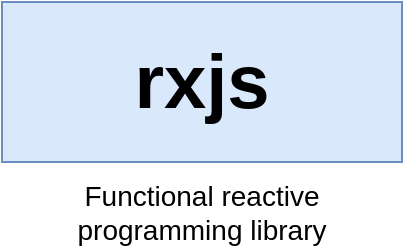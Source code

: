 <mxfile version="12.4.3" type="github" pages="13">
  <diagram id="MhcPTcOK3C3aLbVcjWQV" name="01 - rx">
    <mxGraphModel dx="747" dy="359" grid="1" gridSize="10" guides="1" tooltips="1" connect="1" arrows="1" fold="1" page="1" pageScale="1" pageWidth="1920" pageHeight="1200" math="0" shadow="0">
      <root>
        <mxCell id="0"/>
        <mxCell id="1" parent="0"/>
        <mxCell id="B_728O0IIQVurIM5gVWn-1" value="rxjs" style="rounded=0;whiteSpace=wrap;html=1;fillColor=#dae8fc;strokeColor=#6c8ebf;fontSize=38;fontStyle=1" vertex="1" parent="1">
          <mxGeometry x="510" y="290" width="200" height="80" as="geometry"/>
        </mxCell>
        <mxCell id="B_728O0IIQVurIM5gVWn-2" value="Functional reactive programming library" style="text;html=1;strokeColor=none;fillColor=none;align=center;verticalAlign=middle;whiteSpace=wrap;rounded=0;fontSize=14;" vertex="1" parent="1">
          <mxGeometry x="520" y="380" width="180" height="30" as="geometry"/>
        </mxCell>
      </root>
    </mxGraphModel>
  </diagram>
  <diagram id="VIs7xF5QN6lNnKBiRLss" name="02 - notes">
    <mxGraphModel dx="670" dy="359" grid="1" gridSize="10" guides="1" tooltips="1" connect="1" arrows="1" fold="1" page="1" pageScale="1" pageWidth="1920" pageHeight="1200" math="0" shadow="0">
      <root>
        <mxCell id="VLIs1-oUz5Zc2NLsGu33-0"/>
        <mxCell id="VLIs1-oUz5Zc2NLsGu33-1" parent="VLIs1-oUz5Zc2NLsGu33-0"/>
        <mxCell id="VLIs1-oUz5Zc2NLsGu33-2" value="Notes on Rxjs" style="text;html=1;strokeColor=none;fillColor=none;align=center;verticalAlign=middle;whiteSpace=wrap;rounded=0;fontSize=22;" vertex="1" parent="VLIs1-oUz5Zc2NLsGu33-1">
          <mxGeometry x="665" y="90" width="180" height="20" as="geometry"/>
        </mxCell>
        <mxCell id="VLIs1-oUz5Zc2NLsGu33-4" value="Separate library from Angular" style="rounded=0;whiteSpace=wrap;html=1;fontSize=14;" vertex="1" parent="VLIs1-oUz5Zc2NLsGu33-1">
          <mxGeometry x="505" y="122" width="500" height="35" as="geometry"/>
        </mxCell>
        <mxCell id="VLIs1-oUz5Zc2NLsGu33-5" value="Used extensively by Angular for managing data" style="rounded=0;whiteSpace=wrap;html=1;fontSize=14;" vertex="1" parent="VLIs1-oUz5Zc2NLsGu33-1">
          <mxGeometry x="505" y="162" width="500" height="35" as="geometry"/>
        </mxCell>
        <mxCell id="VLIs1-oUz5Zc2NLsGu33-6" value="We use this &lt;i style=&quot;font-size: 14px;&quot;&gt;instead of&amp;nbsp;&lt;/i&gt;promises or async/await for handling async stuff" style="rounded=0;whiteSpace=wrap;html=1;fontSize=14;" vertex="1" parent="VLIs1-oUz5Zc2NLsGu33-1">
          <mxGeometry x="505" y="201" width="500" height="35" as="geometry"/>
        </mxCell>
        <mxCell id="VLIs1-oUz5Zc2NLsGu33-7" value="Not strictly required!&amp;nbsp; We can use promises and async/await!" style="rounded=0;whiteSpace=wrap;html=1;fontSize=14;" vertex="1" parent="VLIs1-oUz5Zc2NLsGu33-1">
          <mxGeometry x="505" y="241" width="500" height="35" as="geometry"/>
        </mxCell>
        <mxCell id="VLIs1-oUz5Zc2NLsGu33-8" value="Hard.&amp;nbsp; Probably the hardest thing in the world of JS, period." style="rounded=0;whiteSpace=wrap;html=1;fontSize=14;" vertex="1" parent="VLIs1-oUz5Zc2NLsGu33-1">
          <mxGeometry x="505" y="320" width="500" height="35" as="geometry"/>
        </mxCell>
        <mxCell id="VLIs1-oUz5Zc2NLsGu33-9" value="If you can get a good grasp of RXJS, all of angular is at your fingertips!" style="rounded=0;whiteSpace=wrap;html=1;fontSize=14;" vertex="1" parent="VLIs1-oUz5Zc2NLsGu33-1">
          <mxGeometry x="505" y="359" width="500" height="35" as="geometry"/>
        </mxCell>
        <mxCell id="NDzQ4Fvtysc01dS01UdN-0" value="RxJs makes building some kinds of features &lt;i&gt;really really easy&lt;/i&gt;&amp;nbsp;compared to writing normal code" style="rounded=0;whiteSpace=wrap;html=1;fontSize=14;fontStyle=0;fillColor=#fff2cc;strokeColor=#d6b656;" vertex="1" parent="VLIs1-oUz5Zc2NLsGu33-1">
          <mxGeometry x="505" y="280" width="500" height="35" as="geometry"/>
        </mxCell>
      </root>
    </mxGraphModel>
  </diagram>
  <diagram id="SM1V0fOd3Kj7k1MCDoup" name="06 - add">
    <mxGraphModel dx="670" dy="359" grid="1" gridSize="10" guides="1" tooltips="1" connect="1" arrows="1" fold="1" page="1" pageScale="1" pageWidth="1920" pageHeight="1200" math="0" shadow="0">
      <root>
        <mxCell id="rDrWEWUbxZ_-EN-GcFcM-0"/>
        <mxCell id="rDrWEWUbxZ_-EN-GcFcM-1" parent="rDrWEWUbxZ_-EN-GcFcM-0"/>
        <mxCell id="3PK5GTXOdE-BAdMY0rvu-0" value="Build an App..." style="text;html=1;strokeColor=none;fillColor=none;align=center;verticalAlign=middle;whiteSpace=wrap;rounded=0;fontSize=22;" vertex="1" parent="rDrWEWUbxZ_-EN-GcFcM-1">
          <mxGeometry x="665" y="86" width="180" height="20" as="geometry"/>
        </mxCell>
        <mxCell id="3PK5GTXOdE-BAdMY0rvu-1" value="Show a text input to a user" style="rounded=0;whiteSpace=wrap;html=1;fontSize=14;" vertex="1" parent="rDrWEWUbxZ_-EN-GcFcM-1">
          <mxGeometry x="505" y="113" width="500" height="35" as="geometry"/>
        </mxCell>
        <mxCell id="3PK5GTXOdE-BAdMY0rvu-2" value="The user will type as many numbers as they want into the input" style="rounded=0;whiteSpace=wrap;html=1;fontSize=14;" vertex="1" parent="rDrWEWUbxZ_-EN-GcFcM-1">
          <mxGeometry x="505" y="154" width="500" height="35" as="geometry"/>
        </mxCell>
        <mxCell id="3PK5GTXOdE-BAdMY0rvu-3" value="After five seconds, sum up the numbers entered and show it on the screen" style="rounded=0;whiteSpace=wrap;html=1;fontSize=14;" vertex="1" parent="rDrWEWUbxZ_-EN-GcFcM-1">
          <mxGeometry x="505" y="236" width="500" height="35" as="geometry"/>
        </mxCell>
        <mxCell id="3PK5GTXOdE-BAdMY0rvu-7" value="Every one second, read the &lt;i&gt;next&lt;/i&gt;&amp;nbsp;number a user enters" style="rounded=0;whiteSpace=wrap;html=1;fontSize=14;" vertex="1" parent="rDrWEWUbxZ_-EN-GcFcM-1">
          <mxGeometry x="505" y="195" width="500" height="35" as="geometry"/>
        </mxCell>
      </root>
    </mxGraphModel>
  </diagram>
  <diagram id="y7mePVOnztfMZG3wWJYU" name="07 - app">
    <mxGraphModel dx="747" dy="359" grid="1" gridSize="10" guides="1" tooltips="1" connect="1" arrows="1" fold="1" page="1" pageScale="1" pageWidth="1920" pageHeight="1200" math="0" shadow="0">
      <root>
        <mxCell id="zo5uAt1eAxOwugaU9lt5-0"/>
        <mxCell id="zo5uAt1eAxOwugaU9lt5-1" parent="zo5uAt1eAxOwugaU9lt5-0"/>
        <mxCell id="zo5uAt1eAxOwugaU9lt5-2" value="" style="endArrow=none;html=1;fontSize=18;" edge="1" parent="zo5uAt1eAxOwugaU9lt5-1">
          <mxGeometry width="50" height="50" relative="1" as="geometry">
            <mxPoint x="510" y="310" as="sourcePoint"/>
            <mxPoint x="510" y="210" as="targetPoint"/>
          </mxGeometry>
        </mxCell>
        <mxCell id="zo5uAt1eAxOwugaU9lt5-3" value="" style="endArrow=classic;html=1;fontSize=18;" edge="1" parent="zo5uAt1eAxOwugaU9lt5-1">
          <mxGeometry width="50" height="50" relative="1" as="geometry">
            <mxPoint x="510" y="260" as="sourcePoint"/>
            <mxPoint x="990" y="260" as="targetPoint"/>
          </mxGeometry>
        </mxCell>
        <mxCell id="6JZRRRJC4V1gvIALvW2V-0" value="Timer Starts" style="text;html=1;strokeColor=none;fillColor=none;align=center;verticalAlign=middle;whiteSpace=wrap;rounded=0;fontSize=18;" vertex="1" parent="zo5uAt1eAxOwugaU9lt5-1">
          <mxGeometry x="490" y="170" width="40" height="20" as="geometry"/>
        </mxCell>
        <mxCell id="6JZRRRJC4V1gvIALvW2V-1" value="" style="endArrow=none;dashed=1;html=1;fontSize=18;" edge="1" parent="zo5uAt1eAxOwugaU9lt5-1">
          <mxGeometry width="50" height="50" relative="1" as="geometry">
            <mxPoint x="940" y="300" as="sourcePoint"/>
            <mxPoint x="940" y="210" as="targetPoint"/>
          </mxGeometry>
        </mxCell>
        <mxCell id="6JZRRRJC4V1gvIALvW2V-2" value="Timer Ends" style="text;html=1;strokeColor=none;fillColor=none;align=center;verticalAlign=middle;whiteSpace=wrap;rounded=0;fontSize=18;" vertex="1" parent="zo5uAt1eAxOwugaU9lt5-1">
          <mxGeometry x="920" y="180" width="40" height="20" as="geometry"/>
        </mxCell>
        <mxCell id="6JZRRRJC4V1gvIALvW2V-4" value="" style="endArrow=none;dashed=1;html=1;fontSize=18;" edge="1" parent="zo5uAt1eAxOwugaU9lt5-1">
          <mxGeometry width="50" height="50" relative="1" as="geometry">
            <mxPoint x="590" y="300" as="sourcePoint"/>
            <mxPoint x="590" y="210" as="targetPoint"/>
          </mxGeometry>
        </mxCell>
        <mxCell id="6JZRRRJC4V1gvIALvW2V-5" value="" style="endArrow=none;dashed=1;html=1;fontSize=18;" edge="1" parent="zo5uAt1eAxOwugaU9lt5-1">
          <mxGeometry width="50" height="50" relative="1" as="geometry">
            <mxPoint x="680" y="300" as="sourcePoint"/>
            <mxPoint x="680" y="210" as="targetPoint"/>
          </mxGeometry>
        </mxCell>
        <mxCell id="6JZRRRJC4V1gvIALvW2V-6" value="" style="endArrow=none;dashed=1;html=1;fontSize=18;" edge="1" parent="zo5uAt1eAxOwugaU9lt5-1">
          <mxGeometry width="50" height="50" relative="1" as="geometry">
            <mxPoint x="760" y="300" as="sourcePoint"/>
            <mxPoint x="760" y="210" as="targetPoint"/>
          </mxGeometry>
        </mxCell>
        <mxCell id="6JZRRRJC4V1gvIALvW2V-7" value="" style="endArrow=none;dashed=1;html=1;fontSize=18;" edge="1" parent="zo5uAt1eAxOwugaU9lt5-1">
          <mxGeometry width="50" height="50" relative="1" as="geometry">
            <mxPoint x="850" y="300" as="sourcePoint"/>
            <mxPoint x="850" y="210" as="targetPoint"/>
          </mxGeometry>
        </mxCell>
        <mxCell id="6JZRRRJC4V1gvIALvW2V-8" value="0s" style="text;html=1;strokeColor=none;fillColor=none;align=center;verticalAlign=middle;whiteSpace=wrap;rounded=0;fontSize=18;fontStyle=1" vertex="1" parent="zo5uAt1eAxOwugaU9lt5-1">
          <mxGeometry x="490" y="310" width="40" height="20" as="geometry"/>
        </mxCell>
        <mxCell id="6JZRRRJC4V1gvIALvW2V-9" value="1s" style="text;html=1;strokeColor=none;fillColor=none;align=center;verticalAlign=middle;whiteSpace=wrap;rounded=0;fontSize=18;fontStyle=1" vertex="1" parent="zo5uAt1eAxOwugaU9lt5-1">
          <mxGeometry x="570" y="310" width="40" height="20" as="geometry"/>
        </mxCell>
        <mxCell id="6JZRRRJC4V1gvIALvW2V-10" value="2s" style="text;html=1;strokeColor=none;fillColor=none;align=center;verticalAlign=middle;whiteSpace=wrap;rounded=0;fontSize=18;fontStyle=1" vertex="1" parent="zo5uAt1eAxOwugaU9lt5-1">
          <mxGeometry x="660" y="310" width="40" height="20" as="geometry"/>
        </mxCell>
        <mxCell id="6JZRRRJC4V1gvIALvW2V-11" value="3s" style="text;html=1;strokeColor=none;fillColor=none;align=center;verticalAlign=middle;whiteSpace=wrap;rounded=0;fontSize=18;fontStyle=1" vertex="1" parent="zo5uAt1eAxOwugaU9lt5-1">
          <mxGeometry x="740" y="310" width="40" height="20" as="geometry"/>
        </mxCell>
        <mxCell id="6JZRRRJC4V1gvIALvW2V-12" value="4s" style="text;html=1;strokeColor=none;fillColor=none;align=center;verticalAlign=middle;whiteSpace=wrap;rounded=0;fontSize=18;fontStyle=1" vertex="1" parent="zo5uAt1eAxOwugaU9lt5-1">
          <mxGeometry x="830" y="310" width="40" height="20" as="geometry"/>
        </mxCell>
        <mxCell id="6JZRRRJC4V1gvIALvW2V-15" value="5s" style="text;html=1;strokeColor=none;fillColor=none;align=center;verticalAlign=middle;whiteSpace=wrap;rounded=0;fontSize=18;fontStyle=1" vertex="1" parent="zo5uAt1eAxOwugaU9lt5-1">
          <mxGeometry x="920" y="310" width="40" height="20" as="geometry"/>
        </mxCell>
        <mxCell id="6JZRRRJC4V1gvIALvW2V-16" value="3" style="rounded=0;whiteSpace=wrap;html=1;fontSize=18;align=center;" vertex="1" parent="zo5uAt1eAxOwugaU9lt5-1">
          <mxGeometry x="570" y="140" width="30" height="30" as="geometry"/>
        </mxCell>
        <mxCell id="kWxpbUAaMbujg9s-7cLl-0" value="4" style="rounded=0;whiteSpace=wrap;html=1;fontSize=18;align=center;" vertex="1" parent="zo5uAt1eAxOwugaU9lt5-1">
          <mxGeometry x="510" y="250" width="30" height="30" as="geometry"/>
        </mxCell>
        <mxCell id="kWxpbUAaMbujg9s-7cLl-1" value="2" style="rounded=0;whiteSpace=wrap;html=1;fontSize=18;align=center;" vertex="1" parent="zo5uAt1eAxOwugaU9lt5-1">
          <mxGeometry x="600" y="240" width="30" height="30" as="geometry"/>
        </mxCell>
        <mxCell id="kWxpbUAaMbujg9s-7cLl-2" value="1" style="rounded=0;whiteSpace=wrap;html=1;fontSize=18;align=center;" vertex="1" parent="zo5uAt1eAxOwugaU9lt5-1">
          <mxGeometry x="640" y="150" width="30" height="30" as="geometry"/>
        </mxCell>
        <mxCell id="kWxpbUAaMbujg9s-7cLl-3" value="3" style="rounded=0;whiteSpace=wrap;html=1;fontSize=18;align=center;" vertex="1" parent="zo5uAt1eAxOwugaU9lt5-1">
          <mxGeometry x="690" y="240" width="40" height="30" as="geometry"/>
        </mxCell>
        <mxCell id="kWxpbUAaMbujg9s-7cLl-8" value="8" style="rounded=0;whiteSpace=wrap;html=1;fontSize=18;align=center;" vertex="1" parent="zo5uAt1eAxOwugaU9lt5-1">
          <mxGeometry x="680" y="150" width="30" height="30" as="geometry"/>
        </mxCell>
        <mxCell id="kWxpbUAaMbujg9s-7cLl-10" value="5" style="rounded=0;whiteSpace=wrap;html=1;fontSize=18;align=center;" vertex="1" parent="zo5uAt1eAxOwugaU9lt5-1">
          <mxGeometry x="770" y="240" width="40" height="30" as="geometry"/>
        </mxCell>
        <mxCell id="kWxpbUAaMbujg9s-7cLl-11" value="6" style="rounded=0;whiteSpace=wrap;html=1;fontSize=18;align=center;" vertex="1" parent="zo5uAt1eAxOwugaU9lt5-1">
          <mxGeometry x="860" y="240" width="40" height="30" as="geometry"/>
        </mxCell>
        <mxCell id="kWxpbUAaMbujg9s-7cLl-12" value="4" style="rounded=0;whiteSpace=wrap;html=1;fontSize=18;align=center;" vertex="1" parent="zo5uAt1eAxOwugaU9lt5-1">
          <mxGeometry x="670" y="390" width="30" height="30" as="geometry"/>
        </mxCell>
        <mxCell id="kWxpbUAaMbujg9s-7cLl-13" value="2" style="rounded=0;whiteSpace=wrap;html=1;fontSize=18;align=center;" vertex="1" parent="zo5uAt1eAxOwugaU9lt5-1">
          <mxGeometry x="700" y="390" width="30" height="30" as="geometry"/>
        </mxCell>
        <mxCell id="kWxpbUAaMbujg9s-7cLl-14" value="3" style="rounded=0;whiteSpace=wrap;html=1;fontSize=18;align=center;" vertex="1" parent="zo5uAt1eAxOwugaU9lt5-1">
          <mxGeometry x="730" y="390" width="40" height="30" as="geometry"/>
        </mxCell>
        <mxCell id="kWxpbUAaMbujg9s-7cLl-15" value="5" style="rounded=0;whiteSpace=wrap;html=1;fontSize=18;align=center;" vertex="1" parent="zo5uAt1eAxOwugaU9lt5-1">
          <mxGeometry x="770" y="390" width="40" height="30" as="geometry"/>
        </mxCell>
        <mxCell id="kWxpbUAaMbujg9s-7cLl-16" value="6" style="rounded=0;whiteSpace=wrap;html=1;fontSize=18;align=center;" vertex="1" parent="zo5uAt1eAxOwugaU9lt5-1">
          <mxGeometry x="810" y="390" width="40" height="30" as="geometry"/>
        </mxCell>
      </root>
    </mxGraphModel>
  </diagram>
  <diagram id="pdqwb5GhpnhukuVcuPZy" name="05 - site">
    <mxGraphModel dx="747" dy="359" grid="1" gridSize="10" guides="1" tooltips="1" connect="1" arrows="1" fold="1" page="1" pageScale="1" pageWidth="1920" pageHeight="1200" math="0" shadow="0">
      <root>
        <mxCell id="u5GpBWqKinK1J_kGYK0N-0"/>
        <mxCell id="u5GpBWqKinK1J_kGYK0N-1" parent="u5GpBWqKinK1J_kGYK0N-0"/>
        <mxCell id="u5GpBWqKinK1J_kGYK0N-2" value="out.stegrider.now.sh" style="rounded=0;whiteSpace=wrap;html=1;fontSize=24;align=center;fontStyle=1;fillColor=#dae8fc;strokeColor=#6c8ebf;" vertex="1" parent="u5GpBWqKinK1J_kGYK0N-1">
          <mxGeometry x="450" y="270" width="370" height="60" as="geometry"/>
        </mxCell>
        <mxCell id="u5GpBWqKinK1J_kGYK0N-3" value="Tool to play around with and visualize RxJS" style="text;html=1;strokeColor=none;fillColor=none;align=center;verticalAlign=middle;whiteSpace=wrap;rounded=0;fontSize=16;fontStyle=2" vertex="1" parent="u5GpBWqKinK1J_kGYK0N-1">
          <mxGeometry x="522.5" y="340" width="225" height="20" as="geometry"/>
        </mxCell>
        <mxCell id="u5GpBWqKinK1J_kGYK0N-4" value="&lt;i&gt;Note: &lt;/i&gt;Original credit to @moroshko, github.com/moroshko/rxviz" style="rounded=0;whiteSpace=wrap;html=1;fontSize=18;align=center;fontStyle=0;fillColor=#f5f5f5;strokeColor=#666666;fontColor=#333333;" vertex="1" parent="u5GpBWqKinK1J_kGYK0N-1">
          <mxGeometry x="450" y="450" width="370" height="60" as="geometry"/>
        </mxCell>
      </root>
    </mxGraphModel>
  </diagram>
  <diagram id="R2b0P-cEHr9TTasnW4sY" name="03 - factory">
    <mxGraphModel dx="747" dy="359" grid="1" gridSize="10" guides="1" tooltips="1" connect="1" arrows="1" fold="1" page="1" pageScale="1" pageWidth="1920" pageHeight="1200" math="0" shadow="0">
      <root>
        <mxCell id="hGrxLfLr5Q6QgKCCnWbb-0"/>
        <mxCell id="hGrxLfLr5Q6QgKCCnWbb-1" parent="hGrxLfLr5Q6QgKCCnWbb-0"/>
        <mxCell id="hGrxLfLr5Q6QgKCCnWbb-10" style="edgeStyle=orthogonalEdgeStyle;rounded=0;orthogonalLoop=1;jettySize=auto;html=1;exitX=0.5;exitY=1;exitDx=0;exitDy=0;entryX=0.5;entryY=0;entryDx=0;entryDy=0;fontSize=14;" edge="1" parent="hGrxLfLr5Q6QgKCCnWbb-1" source="hGrxLfLr5Q6QgKCCnWbb-2" target="hGrxLfLr5Q6QgKCCnWbb-9">
          <mxGeometry relative="1" as="geometry"/>
        </mxCell>
        <mxCell id="hGrxLfLr5Q6QgKCCnWbb-2" value="" style="rounded=0;whiteSpace=wrap;html=1;fontSize=14;fillColor=#dae8fc;strokeColor=#6c8ebf;" vertex="1" parent="hGrxLfLr5Q6QgKCCnWbb-1">
          <mxGeometry x="550" y="250" width="170" height="160" as="geometry"/>
        </mxCell>
        <mxCell id="hGrxLfLr5Q6QgKCCnWbb-4" value="" style="shape=curlyBracket;whiteSpace=wrap;html=1;rounded=1;fontSize=14;rotation=-180;" vertex="1" parent="hGrxLfLr5Q6QgKCCnWbb-1">
          <mxGeometry x="730" y="250" width="20" height="160" as="geometry"/>
        </mxCell>
        <mxCell id="hGrxLfLr5Q6QgKCCnWbb-5" value="Factory" style="text;html=1;strokeColor=none;fillColor=none;align=left;verticalAlign=middle;whiteSpace=wrap;rounded=0;fontSize=14;" vertex="1" parent="hGrxLfLr5Q6QgKCCnWbb-1">
          <mxGeometry x="750" y="320" width="110" height="20" as="geometry"/>
        </mxCell>
        <mxCell id="hGrxLfLr5Q6QgKCCnWbb-7" style="edgeStyle=orthogonalEdgeStyle;rounded=0;orthogonalLoop=1;jettySize=auto;html=1;exitX=0.5;exitY=1;exitDx=0;exitDy=0;entryX=0.5;entryY=0;entryDx=0;entryDy=0;fontSize=14;" edge="1" parent="hGrxLfLr5Q6QgKCCnWbb-1" source="hGrxLfLr5Q6QgKCCnWbb-6" target="hGrxLfLr5Q6QgKCCnWbb-2">
          <mxGeometry relative="1" as="geometry"/>
        </mxCell>
        <mxCell id="hGrxLfLr5Q6QgKCCnWbb-6" value="Raw materials" style="rounded=0;whiteSpace=wrap;html=1;fontSize=14;align=center;fillColor=#fff2cc;strokeColor=#d6b656;" vertex="1" parent="hGrxLfLr5Q6QgKCCnWbb-1">
          <mxGeometry x="600" y="170" width="70" height="40" as="geometry"/>
        </mxCell>
        <mxCell id="hGrxLfLr5Q6QgKCCnWbb-8" value="Processing Step #1" style="rounded=0;whiteSpace=wrap;html=1;fontSize=14;align=center;" vertex="1" parent="hGrxLfLr5Q6QgKCCnWbb-1">
          <mxGeometry x="575" y="260" width="120" height="40" as="geometry"/>
        </mxCell>
        <mxCell id="hGrxLfLr5Q6QgKCCnWbb-9" value="output" style="rounded=0;whiteSpace=wrap;html=1;fontSize=14;align=center;fillColor=#ffe6cc;strokeColor=#d79b00;" vertex="1" parent="hGrxLfLr5Q6QgKCCnWbb-1">
          <mxGeometry x="600" y="450" width="70" height="40" as="geometry"/>
        </mxCell>
        <mxCell id="hGrxLfLr5Q6QgKCCnWbb-13" value="Processing Step #2" style="rounded=0;whiteSpace=wrap;html=1;fontSize=14;align=center;" vertex="1" parent="hGrxLfLr5Q6QgKCCnWbb-1">
          <mxGeometry x="575" y="310" width="120" height="40" as="geometry"/>
        </mxCell>
        <mxCell id="hGrxLfLr5Q6QgKCCnWbb-14" value="Processing Step #3" style="rounded=0;whiteSpace=wrap;html=1;fontSize=14;align=center;" vertex="1" parent="hGrxLfLr5Q6QgKCCnWbb-1">
          <mxGeometry x="575" y="360" width="120" height="40" as="geometry"/>
        </mxCell>
        <mxCell id="SwqBlPep-oOycPaz7yku-0" value="Raw-Material Delivery Truck" style="rounded=0;whiteSpace=wrap;html=1;fontSize=14;align=center;fillColor=#f5f5f5;strokeColor=#666666;fontColor=#333333;" vertex="1" parent="hGrxLfLr5Q6QgKCCnWbb-1">
          <mxGeometry x="670" y="160" width="120" height="60" as="geometry"/>
        </mxCell>
        <mxCell id="1FG76wD-k4noYu5SUPaO-0" value="Output Pickup Truck" style="rounded=0;whiteSpace=wrap;html=1;fontSize=14;align=center;fillColor=#f5f5f5;strokeColor=#666666;fontColor=#333333;" vertex="1" parent="hGrxLfLr5Q6QgKCCnWbb-1">
          <mxGeometry x="670" y="440" width="120" height="60" as="geometry"/>
        </mxCell>
      </root>
    </mxGraphModel>
  </diagram>
  <diagram name="05 - parts" id="D3FA9i8DOfsUzULNedIr">
    <mxGraphModel dx="747" dy="359" grid="1" gridSize="10" guides="1" tooltips="1" connect="1" arrows="1" fold="1" page="1" pageScale="1" pageWidth="1920" pageHeight="1200" math="0" shadow="0">
      <root>
        <mxCell id="Mn9SwS64XK0GFyl8jYA3-0"/>
        <mxCell id="Mn9SwS64XK0GFyl8jYA3-1" parent="Mn9SwS64XK0GFyl8jYA3-0"/>
        <mxCell id="Mn9SwS64XK0GFyl8jYA3-2" style="edgeStyle=orthogonalEdgeStyle;rounded=0;orthogonalLoop=1;jettySize=auto;html=1;exitX=0.5;exitY=1;exitDx=0;exitDy=0;entryX=0.5;entryY=0;entryDx=0;entryDy=0;fontSize=14;" edge="1" parent="Mn9SwS64XK0GFyl8jYA3-1" source="Mn9SwS64XK0GFyl8jYA3-3" target="Mn9SwS64XK0GFyl8jYA3-10">
          <mxGeometry relative="1" as="geometry"/>
        </mxCell>
        <mxCell id="Mn9SwS64XK0GFyl8jYA3-3" value="" style="rounded=0;whiteSpace=wrap;html=1;fontSize=14;fillColor=#dae8fc;strokeColor=#6c8ebf;" vertex="1" parent="Mn9SwS64XK0GFyl8jYA3-1">
          <mxGeometry x="550" y="250" width="170" height="160" as="geometry"/>
        </mxCell>
        <mxCell id="Mn9SwS64XK0GFyl8jYA3-4" value="" style="shape=curlyBracket;whiteSpace=wrap;html=1;rounded=1;fontSize=14;rotation=-180;" vertex="1" parent="Mn9SwS64XK0GFyl8jYA3-1">
          <mxGeometry x="730" y="250" width="20" height="160" as="geometry"/>
        </mxCell>
        <mxCell id="Mn9SwS64XK0GFyl8jYA3-5" value="Pipe" style="text;html=1;strokeColor=none;fillColor=none;align=left;verticalAlign=middle;whiteSpace=wrap;rounded=0;fontSize=14;fontStyle=1" vertex="1" parent="Mn9SwS64XK0GFyl8jYA3-1">
          <mxGeometry x="750" y="320" width="110" height="20" as="geometry"/>
        </mxCell>
        <mxCell id="Mn9SwS64XK0GFyl8jYA3-6" style="edgeStyle=orthogonalEdgeStyle;rounded=0;orthogonalLoop=1;jettySize=auto;html=1;exitX=0.5;exitY=1;exitDx=0;exitDy=0;entryX=0.5;entryY=0;entryDx=0;entryDy=0;fontSize=14;" edge="1" parent="Mn9SwS64XK0GFyl8jYA3-1" source="Mn9SwS64XK0GFyl8jYA3-7" target="Mn9SwS64XK0GFyl8jYA3-3">
          <mxGeometry relative="1" as="geometry"/>
        </mxCell>
        <mxCell id="Mn9SwS64XK0GFyl8jYA3-7" value="Raw materials" style="rounded=0;whiteSpace=wrap;html=1;fontSize=14;align=center;fillColor=#fff2cc;strokeColor=#d6b656;" vertex="1" parent="Mn9SwS64XK0GFyl8jYA3-1">
          <mxGeometry x="600" y="170" width="70" height="40" as="geometry"/>
        </mxCell>
        <mxCell id="Mn9SwS64XK0GFyl8jYA3-8" style="edgeStyle=orthogonalEdgeStyle;rounded=0;orthogonalLoop=1;jettySize=auto;html=1;exitX=0.5;exitY=1;exitDx=0;exitDy=0;entryX=0.5;entryY=0;entryDx=0;entryDy=0;fontSize=14;" edge="1" parent="Mn9SwS64XK0GFyl8jYA3-1" source="Mn9SwS64XK0GFyl8jYA3-9" target="Mn9SwS64XK0GFyl8jYA3-12">
          <mxGeometry relative="1" as="geometry"/>
        </mxCell>
        <mxCell id="Mn9SwS64XK0GFyl8jYA3-9" value="Processing Step #1" style="rounded=0;whiteSpace=wrap;html=1;fontSize=14;align=center;" vertex="1" parent="Mn9SwS64XK0GFyl8jYA3-1">
          <mxGeometry x="575" y="260" width="120" height="40" as="geometry"/>
        </mxCell>
        <mxCell id="Mn9SwS64XK0GFyl8jYA3-10" value="output" style="rounded=0;whiteSpace=wrap;html=1;fontSize=14;align=center;fillColor=#ffe6cc;strokeColor=#d79b00;" vertex="1" parent="Mn9SwS64XK0GFyl8jYA3-1">
          <mxGeometry x="600" y="450" width="70" height="40" as="geometry"/>
        </mxCell>
        <mxCell id="Mn9SwS64XK0GFyl8jYA3-11" style="edgeStyle=orthogonalEdgeStyle;rounded=0;orthogonalLoop=1;jettySize=auto;html=1;exitX=0.5;exitY=1;exitDx=0;exitDy=0;entryX=0.5;entryY=0;entryDx=0;entryDy=0;fontSize=14;" edge="1" parent="Mn9SwS64XK0GFyl8jYA3-1" source="Mn9SwS64XK0GFyl8jYA3-12" target="Mn9SwS64XK0GFyl8jYA3-13">
          <mxGeometry relative="1" as="geometry"/>
        </mxCell>
        <mxCell id="Mn9SwS64XK0GFyl8jYA3-12" value="Processing Step #2" style="rounded=0;whiteSpace=wrap;html=1;fontSize=14;align=center;" vertex="1" parent="Mn9SwS64XK0GFyl8jYA3-1">
          <mxGeometry x="575" y="310" width="120" height="40" as="geometry"/>
        </mxCell>
        <mxCell id="Mn9SwS64XK0GFyl8jYA3-13" value="Processing Step #3" style="rounded=0;whiteSpace=wrap;html=1;fontSize=14;align=center;" vertex="1" parent="Mn9SwS64XK0GFyl8jYA3-1">
          <mxGeometry x="575" y="360" width="120" height="40" as="geometry"/>
        </mxCell>
        <mxCell id="Mn9SwS64XK0GFyl8jYA3-14" value="Raw-Material Delivery Truck" style="rounded=0;whiteSpace=wrap;html=1;fontSize=14;align=center;fillColor=#f5f5f5;strokeColor=#666666;fontColor=#333333;" vertex="1" parent="Mn9SwS64XK0GFyl8jYA3-1">
          <mxGeometry x="670" y="160" width="120" height="60" as="geometry"/>
        </mxCell>
        <mxCell id="Mn9SwS64XK0GFyl8jYA3-15" value="" style="shape=curlyBracket;whiteSpace=wrap;html=1;rounded=1;fontSize=14;rotation=-180;" vertex="1" parent="Mn9SwS64XK0GFyl8jYA3-1">
          <mxGeometry x="795" y="160" width="20" height="60" as="geometry"/>
        </mxCell>
        <mxCell id="Mn9SwS64XK0GFyl8jYA3-16" value="Observable - the input element emitting &#39;input&#39; events" style="text;html=1;strokeColor=none;fillColor=none;align=left;verticalAlign=middle;whiteSpace=wrap;rounded=0;fontSize=14;fontStyle=1" vertex="1" parent="Mn9SwS64XK0GFyl8jYA3-1">
          <mxGeometry x="815" y="180" width="185" height="20" as="geometry"/>
        </mxCell>
        <mxCell id="Mn9SwS64XK0GFyl8jYA3-17" value="" style="shape=curlyBracket;whiteSpace=wrap;html=1;rounded=1;fontSize=14;rotation=0;" vertex="1" parent="Mn9SwS64XK0GFyl8jYA3-1">
          <mxGeometry x="575" y="170" width="20" height="40" as="geometry"/>
        </mxCell>
        <mxCell id="Mn9SwS64XK0GFyl8jYA3-18" value="&lt;b&gt;Event - the event object&lt;/b&gt;" style="text;html=1;strokeColor=none;fillColor=none;align=right;verticalAlign=middle;whiteSpace=wrap;rounded=0;fontSize=14;" vertex="1" parent="Mn9SwS64XK0GFyl8jYA3-1">
          <mxGeometry x="465" y="180" width="110" height="20" as="geometry"/>
        </mxCell>
        <mxCell id="Mn9SwS64XK0GFyl8jYA3-19" value="" style="shape=curlyBracket;whiteSpace=wrap;html=1;rounded=1;fontSize=14;rotation=0;" vertex="1" parent="Mn9SwS64XK0GFyl8jYA3-1">
          <mxGeometry x="540" y="260" width="30" height="40" as="geometry"/>
        </mxCell>
        <mxCell id="Mn9SwS64XK0GFyl8jYA3-20" value="&lt;b&gt;Operator - we need to find some to accomodate our app&lt;/b&gt;" style="text;html=1;strokeColor=none;fillColor=none;align=right;verticalAlign=middle;whiteSpace=wrap;rounded=0;fontSize=14;" vertex="1" parent="Mn9SwS64XK0GFyl8jYA3-1">
          <mxGeometry x="360" y="270" width="180" height="20" as="geometry"/>
        </mxCell>
        <mxCell id="Mn9SwS64XK0GFyl8jYA3-21" value="Output Pickup Truck" style="rounded=0;whiteSpace=wrap;html=1;fontSize=14;align=center;fillColor=#f5f5f5;strokeColor=#666666;fontColor=#333333;" vertex="1" parent="Mn9SwS64XK0GFyl8jYA3-1">
          <mxGeometry x="670" y="440" width="120" height="60" as="geometry"/>
        </mxCell>
        <mxCell id="Mn9SwS64XK0GFyl8jYA3-22" value="" style="shape=curlyBracket;whiteSpace=wrap;html=1;rounded=1;fontSize=14;rotation=-180;" vertex="1" parent="Mn9SwS64XK0GFyl8jYA3-1">
          <mxGeometry x="795" y="440" width="20" height="60" as="geometry"/>
        </mxCell>
        <mxCell id="Mn9SwS64XK0GFyl8jYA3-23" value="Observer" style="text;html=1;strokeColor=none;fillColor=none;align=left;verticalAlign=middle;whiteSpace=wrap;rounded=0;fontSize=14;fontStyle=1" vertex="1" parent="Mn9SwS64XK0GFyl8jYA3-1">
          <mxGeometry x="815" y="460" width="110" height="20" as="geometry"/>
        </mxCell>
        <mxCell id="Mn9SwS64XK0GFyl8jYA3-24" value="" style="shape=curlyBracket;whiteSpace=wrap;html=1;rounded=1;fontSize=14;rotation=0;" vertex="1" parent="Mn9SwS64XK0GFyl8jYA3-1">
          <mxGeometry x="565" y="450" width="30" height="40" as="geometry"/>
        </mxCell>
        <mxCell id="Mn9SwS64XK0GFyl8jYA3-25" value="&lt;b&gt;Output Value&lt;/b&gt;" style="text;html=1;strokeColor=none;fillColor=none;align=right;verticalAlign=middle;whiteSpace=wrap;rounded=0;fontSize=14;" vertex="1" parent="Mn9SwS64XK0GFyl8jYA3-1">
          <mxGeometry x="455" y="460" width="110" height="20" as="geometry"/>
        </mxCell>
      </root>
    </mxGraphModel>
  </diagram>
  <diagram name="04 - terminology" id="4mZ6OKR4qwcd8C8CqgLs">
    <mxGraphModel dx="747" dy="359" grid="1" gridSize="10" guides="1" tooltips="1" connect="1" arrows="1" fold="1" page="1" pageScale="1" pageWidth="1920" pageHeight="1200" math="0" shadow="0">
      <root>
        <mxCell id="rPSWsxHMC6BjD7F-ph-m-0"/>
        <mxCell id="rPSWsxHMC6BjD7F-ph-m-1" parent="rPSWsxHMC6BjD7F-ph-m-0"/>
        <mxCell id="rPSWsxHMC6BjD7F-ph-m-2" style="edgeStyle=orthogonalEdgeStyle;rounded=0;orthogonalLoop=1;jettySize=auto;html=1;exitX=0.5;exitY=1;exitDx=0;exitDy=0;entryX=0.5;entryY=0;entryDx=0;entryDy=0;fontSize=14;" edge="1" parent="rPSWsxHMC6BjD7F-ph-m-1" source="rPSWsxHMC6BjD7F-ph-m-3" target="rPSWsxHMC6BjD7F-ph-m-9">
          <mxGeometry relative="1" as="geometry"/>
        </mxCell>
        <mxCell id="rPSWsxHMC6BjD7F-ph-m-3" value="" style="rounded=0;whiteSpace=wrap;html=1;fontSize=14;fillColor=#dae8fc;strokeColor=#6c8ebf;" vertex="1" parent="rPSWsxHMC6BjD7F-ph-m-1">
          <mxGeometry x="550" y="250" width="170" height="160" as="geometry"/>
        </mxCell>
        <mxCell id="rPSWsxHMC6BjD7F-ph-m-4" value="" style="shape=curlyBracket;whiteSpace=wrap;html=1;rounded=1;fontSize=14;rotation=-180;" vertex="1" parent="rPSWsxHMC6BjD7F-ph-m-1">
          <mxGeometry x="730" y="250" width="20" height="160" as="geometry"/>
        </mxCell>
        <mxCell id="rPSWsxHMC6BjD7F-ph-m-5" value="Pipe" style="text;html=1;strokeColor=none;fillColor=none;align=left;verticalAlign=middle;whiteSpace=wrap;rounded=0;fontSize=14;fontStyle=1" vertex="1" parent="rPSWsxHMC6BjD7F-ph-m-1">
          <mxGeometry x="750" y="320" width="110" height="20" as="geometry"/>
        </mxCell>
        <mxCell id="rPSWsxHMC6BjD7F-ph-m-6" style="edgeStyle=orthogonalEdgeStyle;rounded=0;orthogonalLoop=1;jettySize=auto;html=1;exitX=0.5;exitY=1;exitDx=0;exitDy=0;entryX=0.5;entryY=0;entryDx=0;entryDy=0;fontSize=14;" edge="1" parent="rPSWsxHMC6BjD7F-ph-m-1" source="rPSWsxHMC6BjD7F-ph-m-7" target="rPSWsxHMC6BjD7F-ph-m-3">
          <mxGeometry relative="1" as="geometry"/>
        </mxCell>
        <mxCell id="rPSWsxHMC6BjD7F-ph-m-7" value="Raw materials" style="rounded=0;whiteSpace=wrap;html=1;fontSize=14;align=center;fillColor=#fff2cc;strokeColor=#d6b656;" vertex="1" parent="rPSWsxHMC6BjD7F-ph-m-1">
          <mxGeometry x="600" y="170" width="70" height="40" as="geometry"/>
        </mxCell>
        <mxCell id="d01p7AeibNxgAGJvXCy4-0" style="edgeStyle=orthogonalEdgeStyle;rounded=0;orthogonalLoop=1;jettySize=auto;html=1;exitX=0.5;exitY=1;exitDx=0;exitDy=0;entryX=0.5;entryY=0;entryDx=0;entryDy=0;fontSize=14;" edge="1" parent="rPSWsxHMC6BjD7F-ph-m-1" source="rPSWsxHMC6BjD7F-ph-m-8" target="rPSWsxHMC6BjD7F-ph-m-12">
          <mxGeometry relative="1" as="geometry"/>
        </mxCell>
        <mxCell id="rPSWsxHMC6BjD7F-ph-m-8" value="Processing Step #1" style="rounded=0;whiteSpace=wrap;html=1;fontSize=14;align=center;" vertex="1" parent="rPSWsxHMC6BjD7F-ph-m-1">
          <mxGeometry x="575" y="260" width="120" height="40" as="geometry"/>
        </mxCell>
        <mxCell id="rPSWsxHMC6BjD7F-ph-m-9" value="output" style="rounded=0;whiteSpace=wrap;html=1;fontSize=14;align=center;fillColor=#ffe6cc;strokeColor=#d79b00;" vertex="1" parent="rPSWsxHMC6BjD7F-ph-m-1">
          <mxGeometry x="600" y="450" width="70" height="40" as="geometry"/>
        </mxCell>
        <mxCell id="d01p7AeibNxgAGJvXCy4-1" style="edgeStyle=orthogonalEdgeStyle;rounded=0;orthogonalLoop=1;jettySize=auto;html=1;exitX=0.5;exitY=1;exitDx=0;exitDy=0;entryX=0.5;entryY=0;entryDx=0;entryDy=0;fontSize=14;" edge="1" parent="rPSWsxHMC6BjD7F-ph-m-1" source="rPSWsxHMC6BjD7F-ph-m-12" target="rPSWsxHMC6BjD7F-ph-m-13">
          <mxGeometry relative="1" as="geometry"/>
        </mxCell>
        <mxCell id="rPSWsxHMC6BjD7F-ph-m-12" value="Processing Step #2" style="rounded=0;whiteSpace=wrap;html=1;fontSize=14;align=center;" vertex="1" parent="rPSWsxHMC6BjD7F-ph-m-1">
          <mxGeometry x="575" y="310" width="120" height="40" as="geometry"/>
        </mxCell>
        <mxCell id="rPSWsxHMC6BjD7F-ph-m-13" value="Processing Step #3" style="rounded=0;whiteSpace=wrap;html=1;fontSize=14;align=center;" vertex="1" parent="rPSWsxHMC6BjD7F-ph-m-1">
          <mxGeometry x="575" y="360" width="120" height="40" as="geometry"/>
        </mxCell>
        <mxCell id="axpcZ0UyatNgS3T4wMAL-0" value="Raw-Material Delivery Truck" style="rounded=0;whiteSpace=wrap;html=1;fontSize=14;align=center;fillColor=#f5f5f5;strokeColor=#666666;fontColor=#333333;" vertex="1" parent="rPSWsxHMC6BjD7F-ph-m-1">
          <mxGeometry x="670" y="160" width="120" height="60" as="geometry"/>
        </mxCell>
        <mxCell id="axpcZ0UyatNgS3T4wMAL-1" value="" style="shape=curlyBracket;whiteSpace=wrap;html=1;rounded=1;fontSize=14;rotation=-180;" vertex="1" parent="rPSWsxHMC6BjD7F-ph-m-1">
          <mxGeometry x="795" y="160" width="20" height="60" as="geometry"/>
        </mxCell>
        <mxCell id="axpcZ0UyatNgS3T4wMAL-2" value="Observable" style="text;html=1;strokeColor=none;fillColor=none;align=left;verticalAlign=middle;whiteSpace=wrap;rounded=0;fontSize=14;fontStyle=1" vertex="1" parent="rPSWsxHMC6BjD7F-ph-m-1">
          <mxGeometry x="815" y="180" width="110" height="20" as="geometry"/>
        </mxCell>
        <mxCell id="axpcZ0UyatNgS3T4wMAL-3" value="" style="shape=curlyBracket;whiteSpace=wrap;html=1;rounded=1;fontSize=14;rotation=0;" vertex="1" parent="rPSWsxHMC6BjD7F-ph-m-1">
          <mxGeometry x="575" y="170" width="20" height="40" as="geometry"/>
        </mxCell>
        <mxCell id="axpcZ0UyatNgS3T4wMAL-4" value="&lt;b&gt;Event&lt;/b&gt;" style="text;html=1;strokeColor=none;fillColor=none;align=right;verticalAlign=middle;whiteSpace=wrap;rounded=0;fontSize=14;" vertex="1" parent="rPSWsxHMC6BjD7F-ph-m-1">
          <mxGeometry x="465" y="180" width="110" height="20" as="geometry"/>
        </mxCell>
        <mxCell id="axpcZ0UyatNgS3T4wMAL-5" value="" style="shape=curlyBracket;whiteSpace=wrap;html=1;rounded=1;fontSize=14;rotation=0;" vertex="1" parent="rPSWsxHMC6BjD7F-ph-m-1">
          <mxGeometry x="540" y="260" width="30" height="40" as="geometry"/>
        </mxCell>
        <mxCell id="axpcZ0UyatNgS3T4wMAL-6" value="&lt;b&gt;Operator&lt;/b&gt;" style="text;html=1;strokeColor=none;fillColor=none;align=right;verticalAlign=middle;whiteSpace=wrap;rounded=0;fontSize=14;" vertex="1" parent="rPSWsxHMC6BjD7F-ph-m-1">
          <mxGeometry x="430" y="270" width="110" height="20" as="geometry"/>
        </mxCell>
        <mxCell id="axpcZ0UyatNgS3T4wMAL-8" value="Output Pickup Truck" style="rounded=0;whiteSpace=wrap;html=1;fontSize=14;align=center;fillColor=#f5f5f5;strokeColor=#666666;fontColor=#333333;" vertex="1" parent="rPSWsxHMC6BjD7F-ph-m-1">
          <mxGeometry x="670" y="440" width="120" height="60" as="geometry"/>
        </mxCell>
        <mxCell id="8PrekuQeSVlJsXm_JVmw-0" value="" style="shape=curlyBracket;whiteSpace=wrap;html=1;rounded=1;fontSize=14;rotation=-180;" vertex="1" parent="rPSWsxHMC6BjD7F-ph-m-1">
          <mxGeometry x="795" y="440" width="20" height="60" as="geometry"/>
        </mxCell>
        <mxCell id="8PrekuQeSVlJsXm_JVmw-1" value="Observer" style="text;html=1;strokeColor=none;fillColor=none;align=left;verticalAlign=middle;whiteSpace=wrap;rounded=0;fontSize=14;fontStyle=1" vertex="1" parent="rPSWsxHMC6BjD7F-ph-m-1">
          <mxGeometry x="815" y="460" width="110" height="20" as="geometry"/>
        </mxCell>
        <mxCell id="8PrekuQeSVlJsXm_JVmw-2" value="" style="shape=curlyBracket;whiteSpace=wrap;html=1;rounded=1;fontSize=14;rotation=0;" vertex="1" parent="rPSWsxHMC6BjD7F-ph-m-1">
          <mxGeometry x="565" y="450" width="30" height="40" as="geometry"/>
        </mxCell>
        <mxCell id="8PrekuQeSVlJsXm_JVmw-3" value="&lt;b&gt;Output Value&lt;/b&gt;" style="text;html=1;strokeColor=none;fillColor=none;align=right;verticalAlign=middle;whiteSpace=wrap;rounded=0;fontSize=14;" vertex="1" parent="rPSWsxHMC6BjD7F-ph-m-1">
          <mxGeometry x="455" y="460" width="110" height="20" as="geometry"/>
        </mxCell>
      </root>
    </mxGraphModel>
  </diagram>
  <diagram name="06 - events" id="xcFY3h-Hm8DJyWRrvWK2">
    <mxGraphModel dx="747" dy="359" grid="1" gridSize="10" guides="1" tooltips="1" connect="1" arrows="1" fold="1" page="1" pageScale="1" pageWidth="1920" pageHeight="1200" math="0" shadow="0">
      <root>
        <mxCell id="guBLXfjhpPqEHeP8Hw4l-0"/>
        <mxCell id="guBLXfjhpPqEHeP8Hw4l-1" parent="guBLXfjhpPqEHeP8Hw4l-0"/>
        <mxCell id="0LpEuLUNMtPcTo-4mtid-0" value="Operators" style="text;html=1;strokeColor=none;fillColor=none;align=center;verticalAlign=middle;whiteSpace=wrap;rounded=0;fontSize=22;" vertex="1" parent="guBLXfjhpPqEHeP8Hw4l-1">
          <mxGeometry x="665" y="90" width="180" height="20" as="geometry"/>
        </mxCell>
        <mxCell id="0LpEuLUNMtPcTo-4mtid-1" value="Functions that do some specific processing on the incoming value" style="rounded=0;whiteSpace=wrap;html=1;fontSize=14;" vertex="1" parent="guBLXfjhpPqEHeP8Hw4l-1">
          <mxGeometry x="505" y="122" width="500" height="35" as="geometry"/>
        </mxCell>
        <mxCell id="0LpEuLUNMtPcTo-4mtid-2" value="We chain together operators to build up a processing pipeline" style="rounded=0;whiteSpace=wrap;html=1;fontSize=14;" vertex="1" parent="guBLXfjhpPqEHeP8Hw4l-1">
          <mxGeometry x="505" y="162" width="500" height="35" as="geometry"/>
        </mxCell>
        <mxCell id="0LpEuLUNMtPcTo-4mtid-3" value="75% of RxJs is memorizing the different operators" style="rounded=0;whiteSpace=wrap;html=1;fontSize=14;" vertex="1" parent="guBLXfjhpPqEHeP8Hw4l-1">
          <mxGeometry x="505" y="201" width="500" height="35" as="geometry"/>
        </mxCell>
        <mxCell id="0LpEuLUNMtPcTo-4mtid-4" value="There are some very &lt;i&gt;generic&lt;/i&gt;&amp;nbsp;operators and some very &lt;i&gt;specific &lt;/i&gt;ones" style="rounded=0;whiteSpace=wrap;html=1;fontSize=14;" vertex="1" parent="guBLXfjhpPqEHeP8Hw4l-1">
          <mxGeometry x="505" y="241" width="500" height="35" as="geometry"/>
        </mxCell>
        <mxCell id="0LpEuLUNMtPcTo-4mtid-5" value="For any given problem, you will probably decide to use one operator, then later realize you could have more easily used another" style="rounded=0;whiteSpace=wrap;html=1;fontSize=14;" vertex="1" parent="guBLXfjhpPqEHeP8Hw4l-1">
          <mxGeometry x="505" y="281" width="500" height="35" as="geometry"/>
        </mxCell>
        <mxCell id="0LpEuLUNMtPcTo-4mtid-8" value="Recommendation: take a look at &lt;i&gt;exactly what value &lt;/i&gt;is coming out of your observable, then figure out what operators you need to implement your app" style="rounded=0;whiteSpace=wrap;html=1;fontSize=14;" vertex="1" parent="guBLXfjhpPqEHeP8Hw4l-1">
          <mxGeometry x="505" y="360" width="500" height="35" as="geometry"/>
        </mxCell>
        <mxCell id="KAn5Pbkwt18N49SYM6bp-0" value="Almost all documentation around operators is awful" style="rounded=0;whiteSpace=wrap;html=1;fontSize=14;" vertex="1" parent="guBLXfjhpPqEHeP8Hw4l-1">
          <mxGeometry x="505" y="320" width="500" height="35" as="geometry"/>
        </mxCell>
      </root>
    </mxGraphModel>
  </diagram>
  <diagram id="VPpmBj94PChLHki153Jy" name="07 - link">
    <mxGraphModel dx="747" dy="359" grid="1" gridSize="10" guides="1" tooltips="1" connect="1" arrows="1" fold="1" page="1" pageScale="1" pageWidth="1920" pageHeight="1200" math="0" shadow="0">
      <root>
        <mxCell id="wS0xqcbWKqH5a8ZPb11V-0"/>
        <mxCell id="wS0xqcbWKqH5a8ZPb11V-1" parent="wS0xqcbWKqH5a8ZPb11V-0"/>
        <mxCell id="wS0xqcbWKqH5a8ZPb11V-2" value="learnrxjs.io" style="rounded=0;whiteSpace=wrap;html=1;fontSize=29;align=center;" vertex="1" parent="wS0xqcbWKqH5a8ZPb11V-1">
          <mxGeometry x="550" y="240" width="400" height="60" as="geometry"/>
        </mxCell>
      </root>
    </mxGraphModel>
  </diagram>
  <diagram id="aaygkmuyXygxokK1jpeK" name="11 - event">
    <mxGraphModel dx="747" dy="359" grid="1" gridSize="10" guides="1" tooltips="1" connect="1" arrows="1" fold="1" page="1" pageScale="1" pageWidth="1920" pageHeight="1200" math="0" shadow="0">
      <root>
        <mxCell id="phUL2TbPuIrvKNpcHLta-0"/>
        <mxCell id="phUL2TbPuIrvKNpcHLta-1" parent="phUL2TbPuIrvKNpcHLta-0"/>
        <mxCell id="phUL2TbPuIrvKNpcHLta-11" style="edgeStyle=orthogonalEdgeStyle;rounded=0;orthogonalLoop=1;jettySize=auto;html=1;exitX=0.5;exitY=1;exitDx=0;exitDy=0;fontSize=14;" edge="1" parent="phUL2TbPuIrvKNpcHLta-1" source="phUL2TbPuIrvKNpcHLta-2" target="phUL2TbPuIrvKNpcHLta-9">
          <mxGeometry relative="1" as="geometry"/>
        </mxCell>
        <mxCell id="phUL2TbPuIrvKNpcHLta-2" value="tap" style="rounded=0;whiteSpace=wrap;html=1;fontSize=20;align=center;" vertex="1" parent="phUL2TbPuIrvKNpcHLta-1">
          <mxGeometry x="450" y="220" width="310" height="40" as="geometry"/>
        </mxCell>
        <mxCell id="phUL2TbPuIrvKNpcHLta-3" value="" style="shape=curlyBracket;whiteSpace=wrap;html=1;rounded=1;fontSize=20;align=center;rotation=-180;" vertex="1" parent="phUL2TbPuIrvKNpcHLta-1">
          <mxGeometry x="770" y="220" width="20" height="40" as="geometry"/>
        </mxCell>
        <mxCell id="phUL2TbPuIrvKNpcHLta-4" value="Utility operator, doesn&#39;t transform the value flowing through" style="text;html=1;strokeColor=none;fillColor=none;align=left;verticalAlign=middle;whiteSpace=wrap;rounded=0;fontSize=14;" vertex="1" parent="phUL2TbPuIrvKNpcHLta-1">
          <mxGeometry x="790" y="230" width="140" height="20" as="geometry"/>
        </mxCell>
        <mxCell id="phUL2TbPuIrvKNpcHLta-8" style="edgeStyle=orthogonalEdgeStyle;rounded=0;orthogonalLoop=1;jettySize=auto;html=1;exitX=0.5;exitY=1;exitDx=0;exitDy=0;fontSize=14;" edge="1" parent="phUL2TbPuIrvKNpcHLta-1" source="phUL2TbPuIrvKNpcHLta-5" target="phUL2TbPuIrvKNpcHLta-2">
          <mxGeometry relative="1" as="geometry"/>
        </mxCell>
        <mxCell id="phUL2TbPuIrvKNpcHLta-5" value="&lt;br&gt;&lt;br&gt;{ target: ..., data: &#39;9&#39; }" style="rounded=0;whiteSpace=wrap;html=1;fontSize=14;align=center;fillColor=#dae8fc;strokeColor=#6c8ebf;" vertex="1" parent="phUL2TbPuIrvKNpcHLta-1">
          <mxGeometry x="510" y="130" width="190" height="60" as="geometry"/>
        </mxCell>
        <mxCell id="phUL2TbPuIrvKNpcHLta-6" value="Event Object" style="text;html=1;strokeColor=none;fillColor=none;align=center;verticalAlign=middle;whiteSpace=wrap;rounded=0;fontSize=14;fontStyle=1" vertex="1" parent="phUL2TbPuIrvKNpcHLta-1">
          <mxGeometry x="550" y="140" width="110" height="20" as="geometry"/>
        </mxCell>
        <mxCell id="phUL2TbPuIrvKNpcHLta-13" style="edgeStyle=orthogonalEdgeStyle;rounded=0;orthogonalLoop=1;jettySize=auto;html=1;exitX=0.5;exitY=1;exitDx=0;exitDy=0;entryX=0.5;entryY=0;entryDx=0;entryDy=0;fontSize=14;" edge="1" parent="phUL2TbPuIrvKNpcHLta-1" source="phUL2TbPuIrvKNpcHLta-9" target="phUL2TbPuIrvKNpcHLta-12">
          <mxGeometry relative="1" as="geometry"/>
        </mxCell>
        <mxCell id="phUL2TbPuIrvKNpcHLta-9" value="&lt;br&gt;&lt;br&gt;{ target: ..., data: &#39;9&#39; }" style="rounded=0;whiteSpace=wrap;html=1;fontSize=14;align=center;fillColor=#dae8fc;strokeColor=#6c8ebf;" vertex="1" parent="phUL2TbPuIrvKNpcHLta-1">
          <mxGeometry x="510" y="290" width="190" height="60" as="geometry"/>
        </mxCell>
        <mxCell id="phUL2TbPuIrvKNpcHLta-10" value="Event Object" style="text;html=1;strokeColor=none;fillColor=none;align=center;verticalAlign=middle;whiteSpace=wrap;rounded=0;fontSize=14;fontStyle=1" vertex="1" parent="phUL2TbPuIrvKNpcHLta-1">
          <mxGeometry x="550" y="300" width="110" height="20" as="geometry"/>
        </mxCell>
        <mxCell id="phUL2TbPuIrvKNpcHLta-16" style="edgeStyle=orthogonalEdgeStyle;rounded=0;orthogonalLoop=1;jettySize=auto;html=1;exitX=0.5;exitY=1;exitDx=0;exitDy=0;fontSize=14;" edge="1" parent="phUL2TbPuIrvKNpcHLta-1" source="phUL2TbPuIrvKNpcHLta-12">
          <mxGeometry relative="1" as="geometry">
            <mxPoint x="605" y="450" as="targetPoint"/>
          </mxGeometry>
        </mxCell>
        <mxCell id="phUL2TbPuIrvKNpcHLta-12" value="pluck(&#39;data&#39;)" style="rounded=0;whiteSpace=wrap;html=1;fontSize=20;align=center;" vertex="1" parent="phUL2TbPuIrvKNpcHLta-1">
          <mxGeometry x="450" y="380" width="310" height="40" as="geometry"/>
        </mxCell>
        <mxCell id="phUL2TbPuIrvKNpcHLta-14" value="" style="shape=curlyBracket;whiteSpace=wrap;html=1;rounded=1;fontSize=20;align=center;rotation=-180;" vertex="1" parent="phUL2TbPuIrvKNpcHLta-1">
          <mxGeometry x="770" y="380" width="20" height="40" as="geometry"/>
        </mxCell>
        <mxCell id="phUL2TbPuIrvKNpcHLta-15" value="Transforms the value flowing through the pipeline" style="text;html=1;strokeColor=none;fillColor=none;align=left;verticalAlign=middle;whiteSpace=wrap;rounded=0;fontSize=14;" vertex="1" parent="phUL2TbPuIrvKNpcHLta-1">
          <mxGeometry x="790" y="390" width="140" height="20" as="geometry"/>
        </mxCell>
        <mxCell id="6Y3M5Nd8jDhTViI485Xa-1" style="edgeStyle=orthogonalEdgeStyle;rounded=0;orthogonalLoop=1;jettySize=auto;html=1;exitX=0.5;exitY=1;exitDx=0;exitDy=0;fontSize=14;" edge="1" parent="phUL2TbPuIrvKNpcHLta-1" source="phUL2TbPuIrvKNpcHLta-17" target="6Y3M5Nd8jDhTViI485Xa-0">
          <mxGeometry relative="1" as="geometry"/>
        </mxCell>
        <mxCell id="phUL2TbPuIrvKNpcHLta-17" value="&#39;9&#39;" style="rounded=0;whiteSpace=wrap;html=1;fontSize=14;align=center;fillColor=#dae8fc;strokeColor=#6c8ebf;" vertex="1" parent="phUL2TbPuIrvKNpcHLta-1">
          <mxGeometry x="510" y="450" width="190" height="40" as="geometry"/>
        </mxCell>
        <mxCell id="6Y3M5Nd8jDhTViI485Xa-3" style="edgeStyle=orthogonalEdgeStyle;rounded=0;orthogonalLoop=1;jettySize=auto;html=1;exitX=0.5;exitY=1;exitDx=0;exitDy=0;fontSize=14;" edge="1" parent="phUL2TbPuIrvKNpcHLta-1" source="6Y3M5Nd8jDhTViI485Xa-0" target="6Y3M5Nd8jDhTViI485Xa-2">
          <mxGeometry relative="1" as="geometry"/>
        </mxCell>
        <mxCell id="6Y3M5Nd8jDhTViI485Xa-0" value="map" style="rounded=0;whiteSpace=wrap;html=1;fontSize=20;align=center;" vertex="1" parent="phUL2TbPuIrvKNpcHLta-1">
          <mxGeometry x="450" y="520" width="310" height="40" as="geometry"/>
        </mxCell>
        <mxCell id="Pj67R0diLKY7TyYTLX0n-1" style="edgeStyle=orthogonalEdgeStyle;rounded=0;orthogonalLoop=1;jettySize=auto;html=1;exitX=0.5;exitY=1;exitDx=0;exitDy=0;fontSize=14;" edge="1" parent="phUL2TbPuIrvKNpcHLta-1" source="6Y3M5Nd8jDhTViI485Xa-2" target="Pj67R0diLKY7TyYTLX0n-0">
          <mxGeometry relative="1" as="geometry"/>
        </mxCell>
        <mxCell id="6Y3M5Nd8jDhTViI485Xa-2" value="9" style="rounded=0;whiteSpace=wrap;html=1;fontSize=14;align=center;fillColor=#dae8fc;strokeColor=#6c8ebf;" vertex="1" parent="phUL2TbPuIrvKNpcHLta-1">
          <mxGeometry x="510" y="600" width="190" height="40" as="geometry"/>
        </mxCell>
        <mxCell id="Pj67R0diLKY7TyYTLX0n-5" style="edgeStyle=orthogonalEdgeStyle;rounded=0;orthogonalLoop=1;jettySize=auto;html=1;exitX=0.5;exitY=1;exitDx=0;exitDy=0;fontSize=14;" edge="1" parent="phUL2TbPuIrvKNpcHLta-1" source="Pj67R0diLKY7TyYTLX0n-0" target="Pj67R0diLKY7TyYTLX0n-4">
          <mxGeometry relative="1" as="geometry"/>
        </mxCell>
        <mxCell id="Pj67R0diLKY7TyYTLX0n-0" value="throttleTime(1000)" style="rounded=0;whiteSpace=wrap;html=1;fontSize=20;align=center;" vertex="1" parent="phUL2TbPuIrvKNpcHLta-1">
          <mxGeometry x="450" y="690" width="310" height="40" as="geometry"/>
        </mxCell>
        <mxCell id="Pj67R0diLKY7TyYTLX0n-2" value="" style="shape=curlyBracket;whiteSpace=wrap;html=1;rounded=1;fontSize=20;align=center;rotation=-180;" vertex="1" parent="phUL2TbPuIrvKNpcHLta-1">
          <mxGeometry x="770" y="689" width="20" height="40" as="geometry"/>
        </mxCell>
        <mxCell id="Pj67R0diLKY7TyYTLX0n-3" value="Once every second, allow the &lt;i&gt;next&lt;/i&gt;&amp;nbsp;value through.&amp;nbsp; Discard everything else" style="text;html=1;strokeColor=none;fillColor=none;align=left;verticalAlign=middle;whiteSpace=wrap;rounded=0;fontSize=14;" vertex="1" parent="phUL2TbPuIrvKNpcHLta-1">
          <mxGeometry x="790" y="699" width="140" height="20" as="geometry"/>
        </mxCell>
        <mxCell id="Pj67R0diLKY7TyYTLX0n-4" value="9" style="rounded=0;whiteSpace=wrap;html=1;fontSize=14;align=center;fillColor=#dae8fc;strokeColor=#6c8ebf;" vertex="1" parent="phUL2TbPuIrvKNpcHLta-1">
          <mxGeometry x="510" y="770" width="190" height="40" as="geometry"/>
        </mxCell>
      </root>
    </mxGraphModel>
  </diagram>
  <diagram id="q4dgDtJiY6Kw6CmwuQw0" name="12 - obs">
    <mxGraphModel dx="747" dy="359" grid="1" gridSize="10" guides="1" tooltips="1" connect="1" arrows="1" fold="1" page="1" pageScale="1" pageWidth="1920" pageHeight="1200" math="0" shadow="0">
      <root>
        <mxCell id="mNl17Z-rjYP8g3RzGtup-0"/>
        <mxCell id="mNl17Z-rjYP8g3RzGtup-1" parent="mNl17Z-rjYP8g3RzGtup-0"/>
        <mxCell id="mNl17Z-rjYP8g3RzGtup-7" style="edgeStyle=orthogonalEdgeStyle;rounded=0;orthogonalLoop=1;jettySize=auto;html=1;exitX=1;exitY=0.5;exitDx=0;exitDy=0;fontSize=23;" edge="1" parent="mNl17Z-rjYP8g3RzGtup-1" source="mNl17Z-rjYP8g3RzGtup-2">
          <mxGeometry relative="1" as="geometry">
            <mxPoint x="740" y="240" as="targetPoint"/>
          </mxGeometry>
        </mxCell>
        <mxCell id="mNl17Z-rjYP8g3RzGtup-2" value="fromEvent(domElement, eventName)" style="rounded=0;whiteSpace=wrap;html=1;fontSize=14;align=center;fillColor=#dae8fc;strokeColor=#6c8ebf;" vertex="1" parent="mNl17Z-rjYP8g3RzGtup-1">
          <mxGeometry x="420" y="210" width="280" height="60" as="geometry"/>
        </mxCell>
        <mxCell id="mNl17Z-rjYP8g3RzGtup-4" value="&lt;b style=&quot;font-size: 23px;&quot;&gt;Observable&lt;/b&gt;" style="text;html=1;strokeColor=none;fillColor=none;align=center;verticalAlign=middle;whiteSpace=wrap;rounded=0;fontSize=23;" vertex="1" parent="mNl17Z-rjYP8g3RzGtup-1">
          <mxGeometry x="540" y="180" width="40" height="20" as="geometry"/>
        </mxCell>
        <mxCell id="mNl17Z-rjYP8g3RzGtup-8" value="DOM Event Object" style="rounded=0;whiteSpace=wrap;html=1;fontSize=16;align=center;" vertex="1" parent="mNl17Z-rjYP8g3RzGtup-1">
          <mxGeometry x="740" y="210" width="120" height="60" as="geometry"/>
        </mxCell>
        <mxCell id="mNl17Z-rjYP8g3RzGtup-10" style="edgeStyle=orthogonalEdgeStyle;rounded=0;orthogonalLoop=1;jettySize=auto;html=1;exitX=1;exitY=0.5;exitDx=0;exitDy=0;fontSize=16;" edge="1" parent="mNl17Z-rjYP8g3RzGtup-1" source="mNl17Z-rjYP8g3RzGtup-9">
          <mxGeometry relative="1" as="geometry">
            <mxPoint x="740" y="320" as="targetPoint"/>
          </mxGeometry>
        </mxCell>
        <mxCell id="mNl17Z-rjYP8g3RzGtup-9" value="timer(milliseconds)" style="rounded=0;whiteSpace=wrap;html=1;fontSize=14;align=center;fillColor=#dae8fc;strokeColor=#6c8ebf;" vertex="1" parent="mNl17Z-rjYP8g3RzGtup-1">
          <mxGeometry x="420" y="290" width="280" height="60" as="geometry"/>
        </mxCell>
        <mxCell id="mNl17Z-rjYP8g3RzGtup-11" value="number" style="rounded=0;whiteSpace=wrap;html=1;fontSize=16;align=center;" vertex="1" parent="mNl17Z-rjYP8g3RzGtup-1">
          <mxGeometry x="740" y="290" width="120" height="60" as="geometry"/>
        </mxCell>
        <mxCell id="mNl17Z-rjYP8g3RzGtup-12" style="edgeStyle=orthogonalEdgeStyle;rounded=0;orthogonalLoop=1;jettySize=auto;html=1;exitX=1;exitY=0.5;exitDx=0;exitDy=0;fontSize=16;" edge="1" parent="mNl17Z-rjYP8g3RzGtup-1" source="mNl17Z-rjYP8g3RzGtup-13">
          <mxGeometry relative="1" as="geometry">
            <mxPoint x="740" y="400" as="targetPoint"/>
          </mxGeometry>
        </mxCell>
        <mxCell id="mNl17Z-rjYP8g3RzGtup-13" value="interval(milliseconds)" style="rounded=0;whiteSpace=wrap;html=1;fontSize=14;align=center;fillColor=#dae8fc;strokeColor=#6c8ebf;" vertex="1" parent="mNl17Z-rjYP8g3RzGtup-1">
          <mxGeometry x="420" y="370" width="280" height="60" as="geometry"/>
        </mxCell>
        <mxCell id="mNl17Z-rjYP8g3RzGtup-14" value="number" style="rounded=0;whiteSpace=wrap;html=1;fontSize=16;align=center;" vertex="1" parent="mNl17Z-rjYP8g3RzGtup-1">
          <mxGeometry x="740" y="370" width="120" height="60" as="geometry"/>
        </mxCell>
        <mxCell id="mNl17Z-rjYP8g3RzGtup-17" value="number" style="rounded=0;whiteSpace=wrap;html=1;fontSize=16;align=center;" vertex="1" parent="mNl17Z-rjYP8g3RzGtup-1">
          <mxGeometry x="870" y="370" width="120" height="60" as="geometry"/>
        </mxCell>
        <mxCell id="mNl17Z-rjYP8g3RzGtup-18" value="number" style="rounded=0;whiteSpace=wrap;html=1;fontSize=16;align=center;" vertex="1" parent="mNl17Z-rjYP8g3RzGtup-1">
          <mxGeometry x="1000" y="370" width="120" height="60" as="geometry"/>
        </mxCell>
        <mxCell id="mNl17Z-rjYP8g3RzGtup-20" style="edgeStyle=orthogonalEdgeStyle;rounded=0;orthogonalLoop=1;jettySize=auto;html=1;exitX=1;exitY=0.5;exitDx=0;exitDy=0;fontSize=16;" edge="1" parent="mNl17Z-rjYP8g3RzGtup-1" source="mNl17Z-rjYP8g3RzGtup-19">
          <mxGeometry relative="1" as="geometry">
            <mxPoint x="740" y="480" as="targetPoint"/>
          </mxGeometry>
        </mxCell>
        <mxCell id="mNl17Z-rjYP8g3RzGtup-19" value="of(array)" style="rounded=0;whiteSpace=wrap;html=1;fontSize=14;align=center;fillColor=#dae8fc;strokeColor=#6c8ebf;" vertex="1" parent="mNl17Z-rjYP8g3RzGtup-1">
          <mxGeometry x="420" y="450" width="280" height="60" as="geometry"/>
        </mxCell>
        <mxCell id="mNl17Z-rjYP8g3RzGtup-21" value="First element from array" style="rounded=0;whiteSpace=wrap;html=1;fontSize=16;align=center;" vertex="1" parent="mNl17Z-rjYP8g3RzGtup-1">
          <mxGeometry x="740" y="450" width="120" height="60" as="geometry"/>
        </mxCell>
        <mxCell id="mNl17Z-rjYP8g3RzGtup-22" value="Second element from array" style="rounded=0;whiteSpace=wrap;html=1;fontSize=16;align=center;" vertex="1" parent="mNl17Z-rjYP8g3RzGtup-1">
          <mxGeometry x="870" y="450" width="120" height="60" as="geometry"/>
        </mxCell>
        <mxCell id="mNl17Z-rjYP8g3RzGtup-23" value="Third element from array" style="rounded=0;whiteSpace=wrap;html=1;fontSize=16;align=center;" vertex="1" parent="mNl17Z-rjYP8g3RzGtup-1">
          <mxGeometry x="1000" y="450" width="120" height="60" as="geometry"/>
        </mxCell>
      </root>
    </mxGraphModel>
  </diagram>
  <diagram id="LZ2hFsNJxbTBY6_6NAaN" name="13 - app">
    <mxGraphModel dx="747" dy="359" grid="1" gridSize="10" guides="1" tooltips="1" connect="1" arrows="1" fold="1" page="1" pageScale="1" pageWidth="1920" pageHeight="1200" math="0" shadow="0">
      <root>
        <mxCell id="zQCWlnee9hCuGcnxU1gw-0"/>
        <mxCell id="zQCWlnee9hCuGcnxU1gw-1" parent="zQCWlnee9hCuGcnxU1gw-0"/>
        <mxCell id="4O6UbndrGAJ2nDLOAHaE-0" value="Build an App..." style="text;html=1;strokeColor=none;fillColor=none;align=center;verticalAlign=middle;whiteSpace=wrap;rounded=0;fontSize=22;" vertex="1" parent="zQCWlnee9hCuGcnxU1gw-1">
          <mxGeometry x="550" y="200" width="180" height="20" as="geometry"/>
        </mxCell>
        <mxCell id="4O6UbndrGAJ2nDLOAHaE-1" value="Show a text input to a user" style="rounded=0;whiteSpace=wrap;html=1;fontSize=14;" vertex="1" parent="zQCWlnee9hCuGcnxU1gw-1">
          <mxGeometry x="390" y="227" width="500" height="35" as="geometry"/>
        </mxCell>
        <mxCell id="4O6UbndrGAJ2nDLOAHaE-2" value="The user will enter the ID of another user" style="rounded=0;whiteSpace=wrap;html=1;fontSize=14;" vertex="1" parent="zQCWlnee9hCuGcnxU1gw-1">
          <mxGeometry x="390" y="268" width="500" height="35" as="geometry"/>
        </mxCell>
        <mxCell id="4O6UbndrGAJ2nDLOAHaE-3" value="Print out the user&#39;s name, number of todos, and number of posts" style="rounded=0;whiteSpace=wrap;html=1;fontSize=14;" vertex="1" parent="zQCWlnee9hCuGcnxU1gw-1">
          <mxGeometry x="390" y="350" width="500" height="35" as="geometry"/>
        </mxCell>
        <mxCell id="4O6UbndrGAJ2nDLOAHaE-4" value="Fetch the profile, todos, and posts of the user with that ID" style="rounded=0;whiteSpace=wrap;html=1;fontSize=14;" vertex="1" parent="zQCWlnee9hCuGcnxU1gw-1">
          <mxGeometry x="390" y="309" width="500" height="35" as="geometry"/>
        </mxCell>
      </root>
    </mxGraphModel>
  </diagram>
</mxfile>
